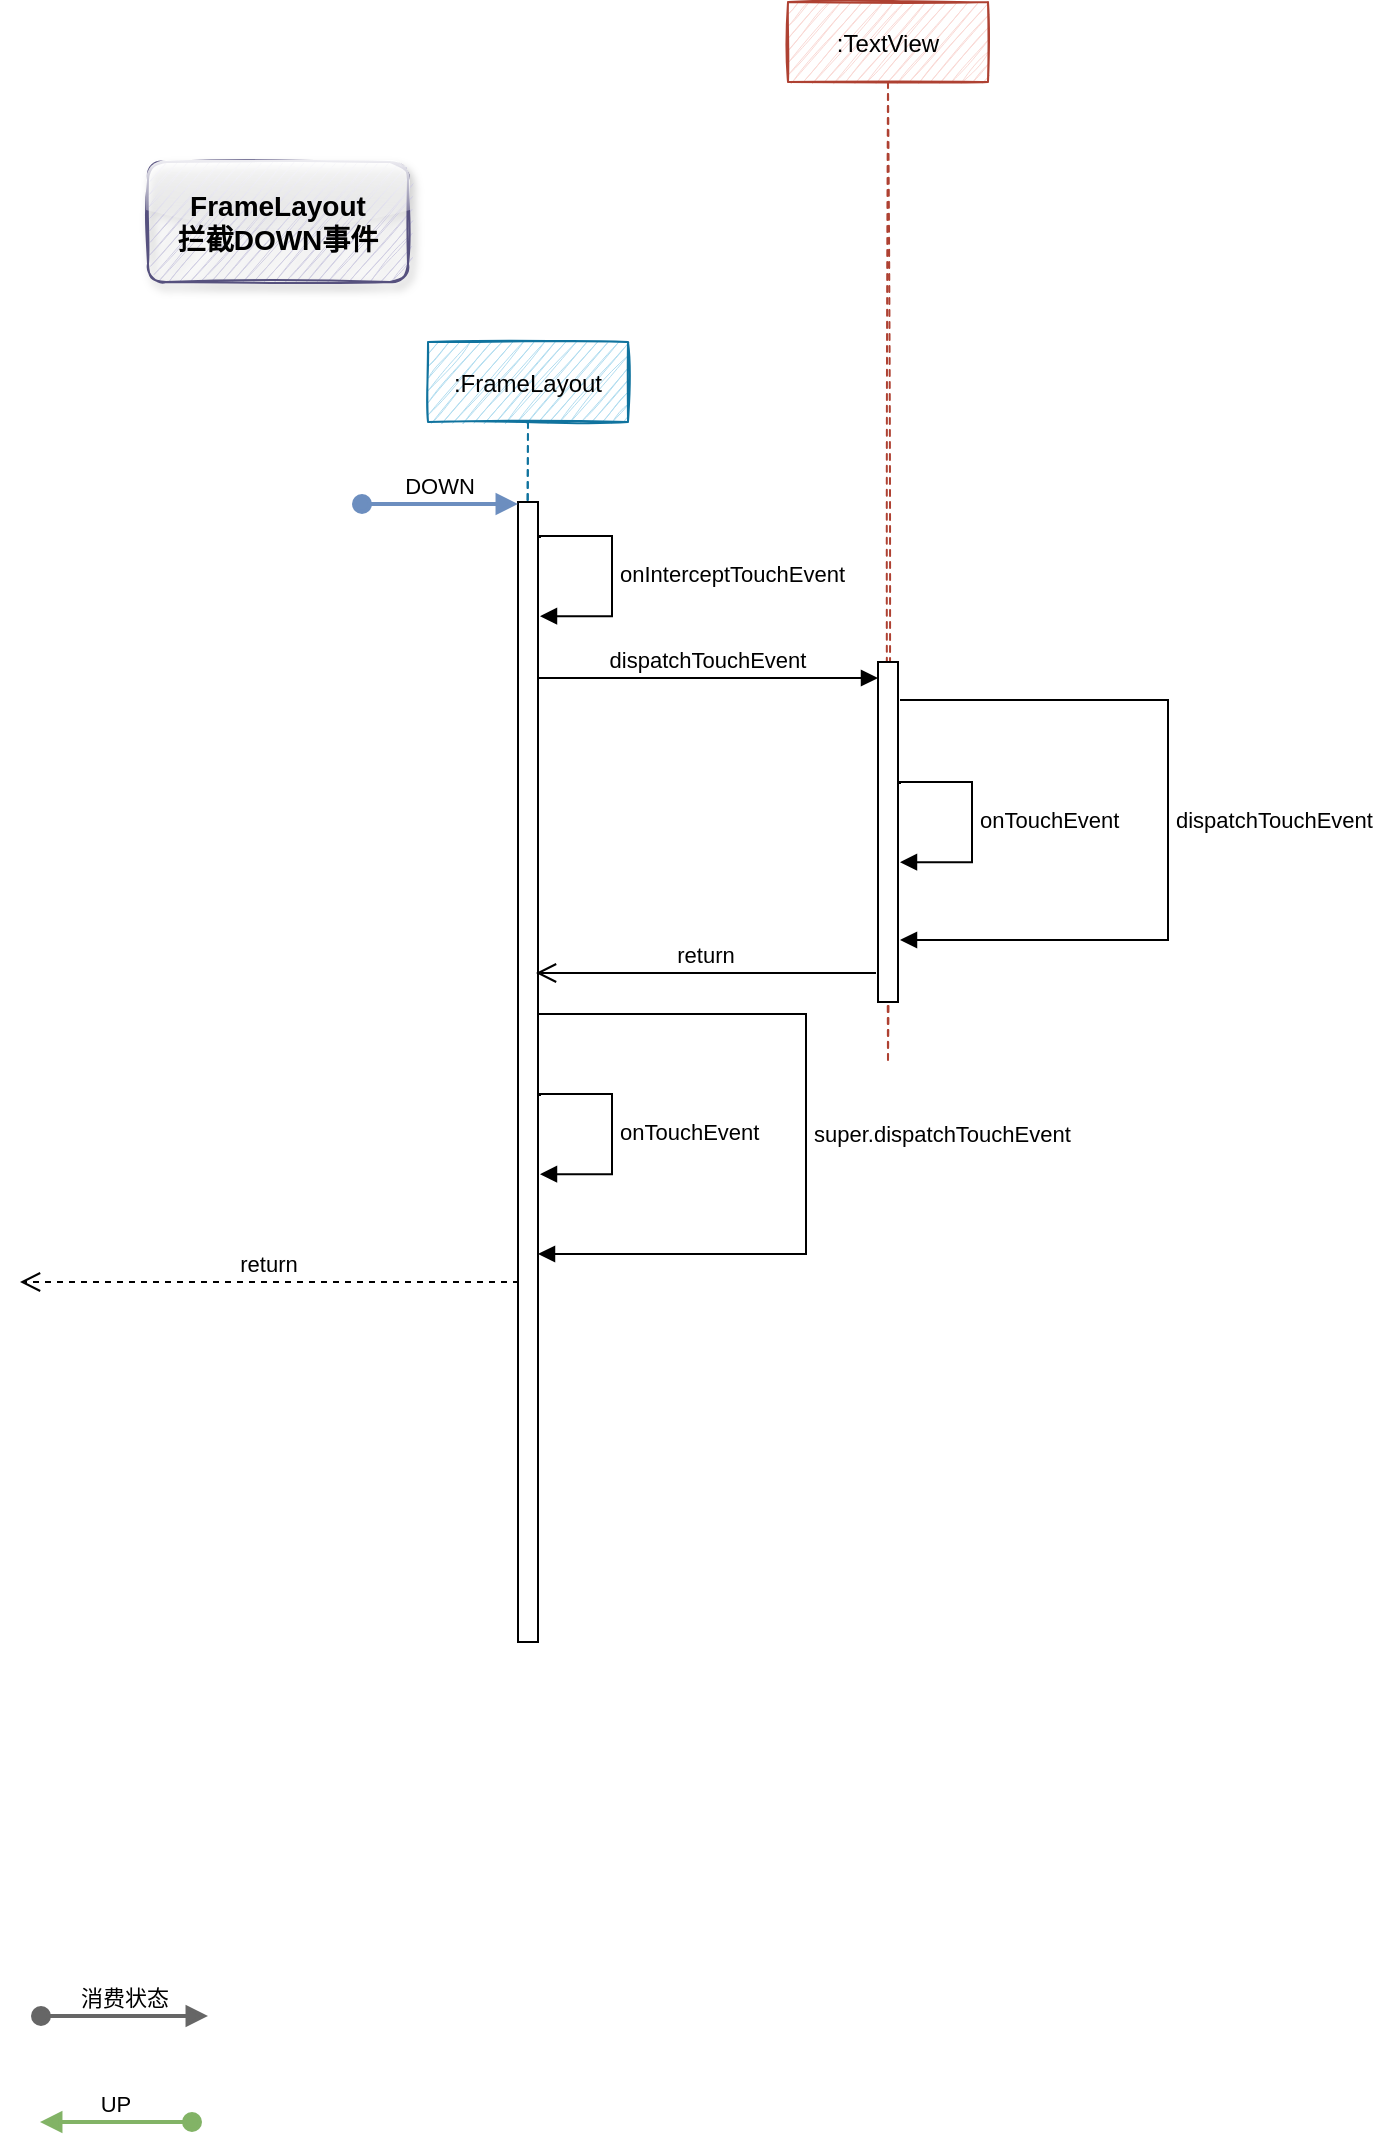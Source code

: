 <mxfile version="13.9.9" type="device"><diagram id="g5KQm9LwEilppPqwzecS" name="第 1 页"><mxGraphModel dx="946" dy="607" grid="1" gridSize="10" guides="1" tooltips="1" connect="1" arrows="1" fold="1" page="1" pageScale="1" pageWidth="827" pageHeight="1169" math="0" shadow="0"><root><mxCell id="0"/><mxCell id="1" parent="0"/><mxCell id="23xOcYvVxP8pmoMqUhsU-1" value=":FrameLayout" style="shape=umlLifeline;perimeter=lifelinePerimeter;container=1;collapsible=0;recursiveResize=0;rounded=0;shadow=0;strokeWidth=1;sketch=1;glass=0;fillColor=#b1ddf0;strokeColor=#10739e;" parent="1" vertex="1"><mxGeometry x="560" y="170" width="100" height="650" as="geometry"/></mxCell><mxCell id="23xOcYvVxP8pmoMqUhsU-2" value="" style="points=[];perimeter=orthogonalPerimeter;rounded=0;shadow=0;strokeWidth=1;" parent="23xOcYvVxP8pmoMqUhsU-1" vertex="1"><mxGeometry x="45" y="80" width="10" height="570" as="geometry"/></mxCell><mxCell id="23xOcYvVxP8pmoMqUhsU-3" value=":TextView" style="shape=umlLifeline;perimeter=lifelinePerimeter;container=1;collapsible=0;recursiveResize=0;rounded=0;shadow=0;strokeWidth=1;fillColor=#fad9d5;strokeColor=#ae4132;sketch=1;" parent="1" vertex="1"><mxGeometry x="740" width="100" height="530" as="geometry"/></mxCell><mxCell id="23xOcYvVxP8pmoMqUhsU-4" value="" style="points=[];perimeter=orthogonalPerimeter;rounded=0;shadow=0;strokeWidth=1;" parent="23xOcYvVxP8pmoMqUhsU-3" vertex="1"><mxGeometry x="45" y="330" width="10" height="170" as="geometry"/></mxCell><mxCell id="23xOcYvVxP8pmoMqUhsU-6" value="onInterceptTouchEvent" style="edgeStyle=orthogonalEdgeStyle;html=1;align=left;spacingLeft=2;endArrow=block;rounded=0;exitX=0.9;exitY=0.194;exitDx=0;exitDy=0;exitPerimeter=0;entryX=1;entryY=0.438;entryDx=0;entryDy=0;entryPerimeter=0;labelBackgroundColor=none;" parent="1" edge="1"><mxGeometry relative="1" as="geometry"><mxPoint x="616" y="268.04" as="sourcePoint"/><Array as="points"><mxPoint x="616" y="267"/><mxPoint x="652" y="267"/><mxPoint x="652" y="307"/></Array><mxPoint x="616" y="307.08" as="targetPoint"/></mxGeometry></mxCell><mxCell id="23xOcYvVxP8pmoMqUhsU-7" value="dispatchTouchEvent" style="verticalAlign=bottom;endArrow=block;entryX=0;entryY=0;shadow=0;strokeWidth=1;labelBackgroundColor=none;" parent="1" edge="1"><mxGeometry relative="1" as="geometry"><mxPoint x="615" y="338" as="sourcePoint"/><mxPoint x="785" y="338" as="targetPoint"/></mxGeometry></mxCell><mxCell id="23xOcYvVxP8pmoMqUhsU-8" value="onTouchEvent" style="edgeStyle=orthogonalEdgeStyle;html=1;align=left;spacingLeft=2;endArrow=block;rounded=0;exitX=0.9;exitY=0.194;exitDx=0;exitDy=0;exitPerimeter=0;entryX=1;entryY=0.438;entryDx=0;entryDy=0;entryPerimeter=0;labelBackgroundColor=none;" parent="1" edge="1"><mxGeometry relative="1" as="geometry"><mxPoint x="616" y="547.04" as="sourcePoint"/><Array as="points"><mxPoint x="616" y="546"/><mxPoint x="652" y="546"/><mxPoint x="652" y="586"/></Array><mxPoint x="616" y="586.08" as="targetPoint"/></mxGeometry></mxCell><mxCell id="23xOcYvVxP8pmoMqUhsU-9" value="return" style="verticalAlign=bottom;endArrow=open;endSize=8;exitX=0;exitY=0.95;shadow=0;strokeWidth=1;labelBackgroundColor=none;" parent="1" edge="1"><mxGeometry relative="1" as="geometry"><mxPoint x="614" y="485.5" as="targetPoint"/><mxPoint x="784" y="485.5" as="sourcePoint"/></mxGeometry></mxCell><mxCell id="23xOcYvVxP8pmoMqUhsU-10" value="onTouchEvent" style="edgeStyle=orthogonalEdgeStyle;html=1;align=left;spacingLeft=2;endArrow=block;rounded=0;exitX=0.9;exitY=0.194;exitDx=0;exitDy=0;exitPerimeter=0;entryX=1;entryY=0.438;entryDx=0;entryDy=0;entryPerimeter=0;labelBackgroundColor=none;" parent="1" edge="1"><mxGeometry relative="1" as="geometry"><mxPoint x="796.0" y="391.04" as="sourcePoint"/><Array as="points"><mxPoint x="796" y="390"/><mxPoint x="832" y="390"/><mxPoint x="832" y="430"/></Array><mxPoint x="796.0" y="430.08" as="targetPoint"/></mxGeometry></mxCell><mxCell id="23xOcYvVxP8pmoMqUhsU-11" value="return" style="verticalAlign=bottom;endArrow=open;dashed=1;endSize=8;shadow=0;strokeWidth=1;labelBackgroundColor=none;" parent="1" edge="1"><mxGeometry relative="1" as="geometry"><mxPoint x="356" y="640" as="targetPoint"/><mxPoint x="605.5" y="640" as="sourcePoint"/></mxGeometry></mxCell><mxCell id="23xOcYvVxP8pmoMqUhsU-12" value="&lt;span style=&quot;text-align: center&quot;&gt;dispatchTouchEvent&lt;/span&gt;" style="edgeStyle=orthogonalEdgeStyle;html=1;align=left;spacingLeft=2;endArrow=block;rounded=0;labelBackgroundColor=none;" parent="1" edge="1"><mxGeometry relative="1" as="geometry"><mxPoint x="796.0" y="349" as="sourcePoint"/><Array as="points"><mxPoint x="930" y="349"/><mxPoint x="930" y="469"/></Array><mxPoint x="796.0" y="469" as="targetPoint"/></mxGeometry></mxCell><mxCell id="23xOcYvVxP8pmoMqUhsU-13" value="&lt;span style=&quot;text-align: center&quot;&gt;super.dispatchTouchEvent&lt;/span&gt;" style="edgeStyle=orthogonalEdgeStyle;html=1;align=left;spacingLeft=2;endArrow=block;rounded=0;labelBackgroundColor=none;" parent="1" edge="1"><mxGeometry relative="1" as="geometry"><mxPoint x="615" y="506" as="sourcePoint"/><Array as="points"><mxPoint x="749" y="506"/><mxPoint x="749" y="626"/></Array><mxPoint x="615" y="626" as="targetPoint"/></mxGeometry></mxCell><mxCell id="fYGntg1bcLHudYZjo5_u-1" value="DOWN" style="verticalAlign=bottom;startArrow=oval;endArrow=block;startSize=8;shadow=0;strokeWidth=2;sketch=0;fillColor=#dae8fc;strokeColor=#6c8ebf;labelBackgroundColor=none;" edge="1" parent="1"><mxGeometry relative="1" as="geometry"><mxPoint x="527" y="251" as="sourcePoint"/><mxPoint x="605" y="251" as="targetPoint"/></mxGeometry></mxCell><mxCell id="fYGntg1bcLHudYZjo5_u-2" value="消费状态" style="verticalAlign=bottom;startArrow=oval;endArrow=block;startSize=8;shadow=0;strokeWidth=2;fillColor=#f5f5f5;strokeColor=#666666;labelBackgroundColor=none;" edge="1" parent="1"><mxGeometry relative="1" as="geometry"><mxPoint x="366.5" y="1007" as="sourcePoint"/><mxPoint x="450" y="1007" as="targetPoint"/></mxGeometry></mxCell><mxCell id="fYGntg1bcLHudYZjo5_u-3" value="UP" style="verticalAlign=bottom;startArrow=oval;endArrow=block;startSize=8;shadow=0;strokeWidth=2;entryX=0.9;entryY=0;entryDx=0;entryDy=0;entryPerimeter=0;sketch=0;fillColor=#d5e8d4;strokeColor=#82b366;labelBackgroundColor=none;" edge="1" parent="1"><mxGeometry relative="1" as="geometry"><mxPoint x="442" y="1060" as="sourcePoint"/><mxPoint x="366" y="1060" as="targetPoint"/></mxGeometry></mxCell><mxCell id="fYGntg1bcLHudYZjo5_u-4" value="&lt;font style=&quot;font-size: 14px&quot;&gt;&lt;b&gt;FrameLayout &lt;br&gt;拦截DOWN事件&lt;/b&gt;&lt;/font&gt;" style="rounded=1;whiteSpace=wrap;html=1;shadow=1;sketch=1;glass=1;fillColor=#d0cee2;strokeColor=#56517e;" vertex="1" parent="1"><mxGeometry x="420" y="80" width="130" height="60" as="geometry"/></mxCell></root></mxGraphModel></diagram></mxfile>